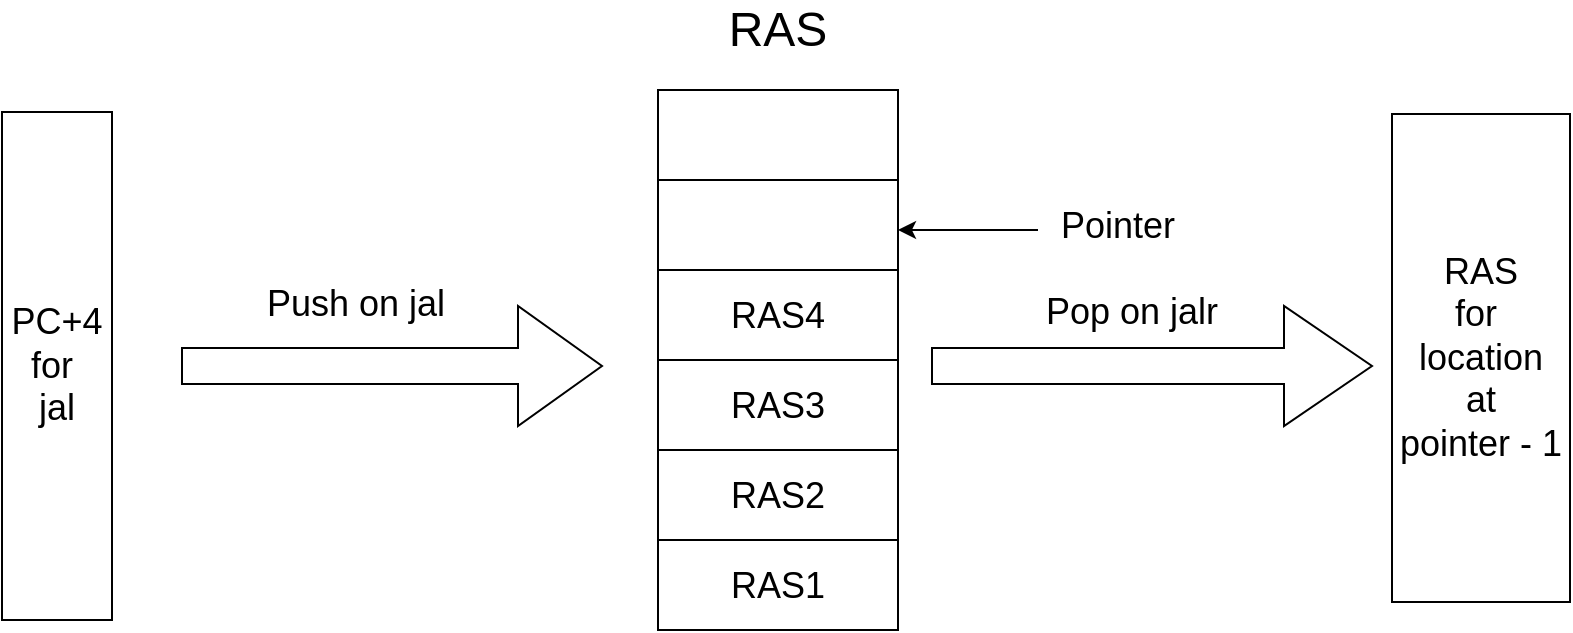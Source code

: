 <mxfile version="14.7.2" type="github">
  <diagram id="Az_o7xjclKsXQhINt3C_" name="Page-1">
    <mxGraphModel dx="2062" dy="1160" grid="0" gridSize="10" guides="1" tooltips="1" connect="1" arrows="1" fold="1" page="1" pageScale="1" pageWidth="827" pageHeight="1169" math="0" shadow="0">
      <root>
        <mxCell id="0" />
        <mxCell id="1" parent="0" />
        <mxCell id="te5Lnjg2BfOj6QI-0gv--1" value="" style="shape=table;html=1;whiteSpace=wrap;startSize=0;container=1;collapsible=0;childLayout=tableLayout;" parent="1" vertex="1">
          <mxGeometry x="354" y="400" width="120" height="270" as="geometry" />
        </mxCell>
        <mxCell id="te5Lnjg2BfOj6QI-0gv--20" style="shape=partialRectangle;html=1;whiteSpace=wrap;collapsible=0;dropTarget=0;pointerEvents=0;fillColor=none;top=0;left=0;bottom=0;right=0;points=[[0,0.5],[1,0.5]];portConstraint=eastwest;" parent="te5Lnjg2BfOj6QI-0gv--1" vertex="1">
          <mxGeometry width="120" height="45" as="geometry" />
        </mxCell>
        <mxCell id="te5Lnjg2BfOj6QI-0gv--21" style="shape=partialRectangle;html=1;whiteSpace=wrap;connectable=0;fillColor=none;top=0;left=0;bottom=0;right=0;overflow=hidden;" parent="te5Lnjg2BfOj6QI-0gv--20" vertex="1">
          <mxGeometry width="120" height="45" as="geometry" />
        </mxCell>
        <mxCell id="te5Lnjg2BfOj6QI-0gv--2" value="" style="shape=partialRectangle;html=1;whiteSpace=wrap;collapsible=0;dropTarget=0;pointerEvents=0;fillColor=none;top=0;left=0;bottom=0;right=0;points=[[0,0.5],[1,0.5]];portConstraint=eastwest;" parent="te5Lnjg2BfOj6QI-0gv--1" vertex="1">
          <mxGeometry y="45" width="120" height="45" as="geometry" />
        </mxCell>
        <mxCell id="te5Lnjg2BfOj6QI-0gv--14" style="shape=partialRectangle;html=1;whiteSpace=wrap;connectable=0;fillColor=none;top=0;left=0;bottom=0;right=0;overflow=hidden;" parent="te5Lnjg2BfOj6QI-0gv--2" vertex="1">
          <mxGeometry width="120" height="45" as="geometry" />
        </mxCell>
        <mxCell id="te5Lnjg2BfOj6QI-0gv--6" value="" style="shape=partialRectangle;html=1;whiteSpace=wrap;collapsible=0;dropTarget=0;pointerEvents=0;fillColor=none;top=0;left=0;bottom=0;right=0;points=[[0,0.5],[1,0.5]];portConstraint=eastwest;" parent="te5Lnjg2BfOj6QI-0gv--1" vertex="1">
          <mxGeometry y="90" width="120" height="45" as="geometry" />
        </mxCell>
        <mxCell id="te5Lnjg2BfOj6QI-0gv--15" value="&lt;font style=&quot;font-size: 18px&quot;&gt;RAS4&lt;/font&gt;" style="shape=partialRectangle;html=1;whiteSpace=wrap;connectable=0;fillColor=none;top=0;left=0;bottom=0;right=0;overflow=hidden;" parent="te5Lnjg2BfOj6QI-0gv--6" vertex="1">
          <mxGeometry width="120" height="45" as="geometry" />
        </mxCell>
        <mxCell id="te5Lnjg2BfOj6QI-0gv--30" style="shape=partialRectangle;html=1;whiteSpace=wrap;collapsible=0;dropTarget=0;pointerEvents=0;fillColor=none;top=0;left=0;bottom=0;right=0;points=[[0,0.5],[1,0.5]];portConstraint=eastwest;" parent="te5Lnjg2BfOj6QI-0gv--1" vertex="1">
          <mxGeometry y="135" width="120" height="45" as="geometry" />
        </mxCell>
        <mxCell id="te5Lnjg2BfOj6QI-0gv--31" value="&lt;font style=&quot;font-size: 18px&quot;&gt;RAS3&lt;/font&gt;" style="shape=partialRectangle;html=1;whiteSpace=wrap;connectable=0;fillColor=none;top=0;left=0;bottom=0;right=0;overflow=hidden;" parent="te5Lnjg2BfOj6QI-0gv--30" vertex="1">
          <mxGeometry width="120" height="45" as="geometry" />
        </mxCell>
        <mxCell id="te5Lnjg2BfOj6QI-0gv--32" style="shape=partialRectangle;html=1;whiteSpace=wrap;collapsible=0;dropTarget=0;pointerEvents=0;fillColor=none;top=0;left=0;bottom=0;right=0;points=[[0,0.5],[1,0.5]];portConstraint=eastwest;" parent="te5Lnjg2BfOj6QI-0gv--1" vertex="1">
          <mxGeometry y="180" width="120" height="45" as="geometry" />
        </mxCell>
        <mxCell id="te5Lnjg2BfOj6QI-0gv--33" value="&lt;font style=&quot;font-size: 18px&quot;&gt;RAS2&lt;/font&gt;" style="shape=partialRectangle;html=1;whiteSpace=wrap;connectable=0;fillColor=none;top=0;left=0;bottom=0;right=0;overflow=hidden;" parent="te5Lnjg2BfOj6QI-0gv--32" vertex="1">
          <mxGeometry width="120" height="45" as="geometry" />
        </mxCell>
        <mxCell id="te5Lnjg2BfOj6QI-0gv--34" style="shape=partialRectangle;html=1;whiteSpace=wrap;collapsible=0;dropTarget=0;pointerEvents=0;fillColor=none;top=0;left=0;bottom=0;right=0;points=[[0,0.5],[1,0.5]];portConstraint=eastwest;" parent="te5Lnjg2BfOj6QI-0gv--1" vertex="1">
          <mxGeometry y="225" width="120" height="45" as="geometry" />
        </mxCell>
        <mxCell id="te5Lnjg2BfOj6QI-0gv--35" value="&lt;font style=&quot;font-size: 18px&quot;&gt;RAS1&lt;/font&gt;" style="shape=partialRectangle;html=1;whiteSpace=wrap;connectable=0;fillColor=none;top=0;left=0;bottom=0;right=0;overflow=hidden;" parent="te5Lnjg2BfOj6QI-0gv--34" vertex="1">
          <mxGeometry width="120" height="45" as="geometry" />
        </mxCell>
        <mxCell id="te5Lnjg2BfOj6QI-0gv--36" value="&lt;font style=&quot;font-size: 24px&quot;&gt;RAS&lt;/font&gt;" style="text;html=1;strokeColor=none;fillColor=none;align=center;verticalAlign=middle;whiteSpace=wrap;rounded=0;" parent="1" vertex="1">
          <mxGeometry x="394" y="360" width="40" height="20" as="geometry" />
        </mxCell>
        <mxCell id="te5Lnjg2BfOj6QI-0gv--37" value="" style="shape=singleArrow;whiteSpace=wrap;html=1;gradientColor=none;" parent="1" vertex="1">
          <mxGeometry x="116" y="508" width="210" height="60" as="geometry" />
        </mxCell>
        <mxCell id="te5Lnjg2BfOj6QI-0gv--38" value="&lt;font style=&quot;font-size: 18px&quot;&gt;Push on jal&lt;/font&gt;" style="text;html=1;strokeColor=none;fillColor=none;align=center;verticalAlign=middle;whiteSpace=wrap;rounded=0;" parent="1" vertex="1">
          <mxGeometry x="153" y="497" width="100" height="20" as="geometry" />
        </mxCell>
        <mxCell id="te5Lnjg2BfOj6QI-0gv--39" value="" style="shape=singleArrow;whiteSpace=wrap;html=1;gradientColor=none;" parent="1" vertex="1">
          <mxGeometry x="491" y="508" width="220" height="60" as="geometry" />
        </mxCell>
        <mxCell id="te5Lnjg2BfOj6QI-0gv--40" value="&lt;font style=&quot;font-size: 18px&quot;&gt;Pop on jalr&lt;/font&gt;" style="text;html=1;strokeColor=none;fillColor=none;align=center;verticalAlign=middle;whiteSpace=wrap;rounded=0;" parent="1" vertex="1">
          <mxGeometry x="541" y="501" width="100" height="20" as="geometry" />
        </mxCell>
        <mxCell id="te5Lnjg2BfOj6QI-0gv--42" value="" style="endArrow=classic;html=1;" parent="1" edge="1">
          <mxGeometry width="50" height="50" relative="1" as="geometry">
            <mxPoint x="544" y="470" as="sourcePoint" />
            <mxPoint x="474" y="470" as="targetPoint" />
          </mxGeometry>
        </mxCell>
        <mxCell id="te5Lnjg2BfOj6QI-0gv--43" value="&lt;font style=&quot;font-size: 18px&quot;&gt;Pointer&lt;/font&gt;" style="text;html=1;strokeColor=none;fillColor=none;align=center;verticalAlign=middle;whiteSpace=wrap;rounded=0;" parent="1" vertex="1">
          <mxGeometry x="564" y="458" width="40" height="20" as="geometry" />
        </mxCell>
        <mxCell id="te5Lnjg2BfOj6QI-0gv--46" value="&lt;font style=&quot;font-size: 18px&quot;&gt;PC+4 for&amp;nbsp;&lt;br&gt;jal&lt;/font&gt;" style="rounded=0;whiteSpace=wrap;html=1;gradientColor=none;" parent="1" vertex="1">
          <mxGeometry x="26" y="411" width="55" height="254" as="geometry" />
        </mxCell>
        <mxCell id="te5Lnjg2BfOj6QI-0gv--47" value="&lt;font style=&quot;font-size: 18px&quot;&gt;RAS&lt;br&gt;for&amp;nbsp;&lt;br&gt;location&lt;br&gt;at&lt;br&gt;pointer - 1&lt;/font&gt;" style="rounded=0;whiteSpace=wrap;html=1;gradientColor=none;" parent="1" vertex="1">
          <mxGeometry x="721" y="412" width="89" height="244" as="geometry" />
        </mxCell>
      </root>
    </mxGraphModel>
  </diagram>
</mxfile>
